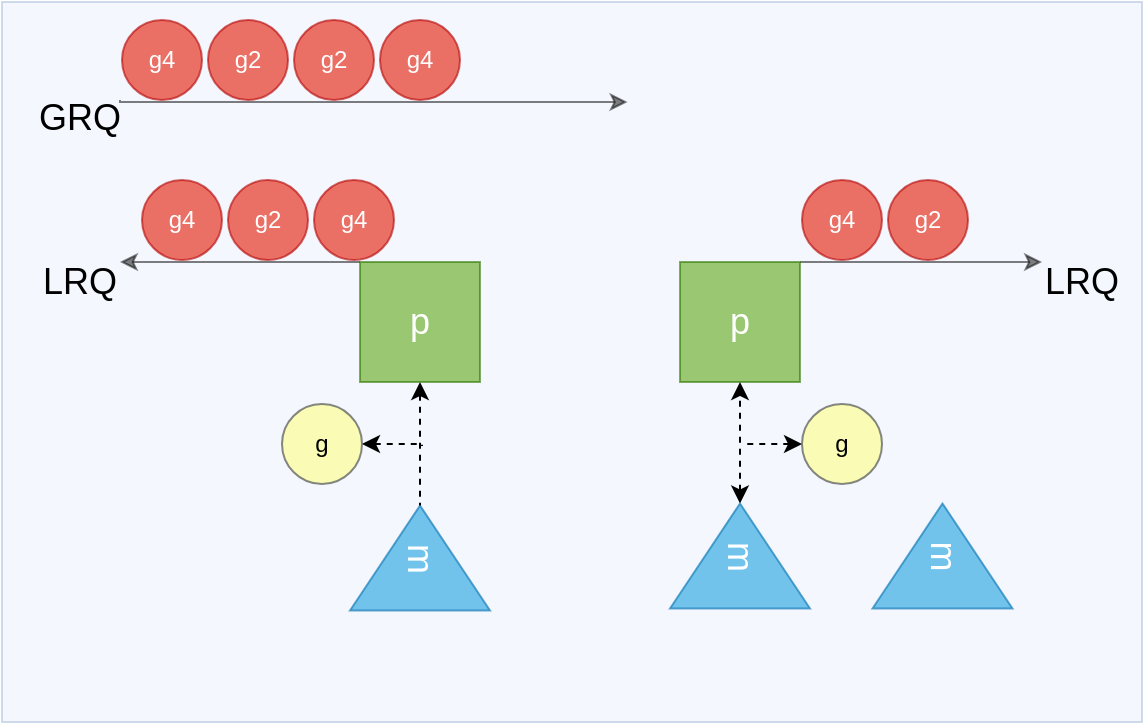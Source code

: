 <mxfile version="14.6.0" type="github">
  <diagram id="_2qSlpsZqI6r0q__r0mw" name="Page-1">
    <mxGraphModel dx="-8372" dy="523" grid="1" gridSize="10" guides="1" tooltips="1" connect="1" arrows="1" fold="1" page="1" pageScale="1" pageWidth="827" pageHeight="1169" math="0" shadow="0">
      <root>
        <mxCell id="0" />
        <mxCell id="1" parent="0" />
        <mxCell id="ltAjZ6txVGTBPOTmVnSM-1" value="" style="rounded=0;whiteSpace=wrap;html=1;strokeColor=#6c8ebf;fontSize=18;opacity=30;align=center;fillColor=#dae8fc;" vertex="1" parent="1">
          <mxGeometry x="9320" y="879" width="570" height="360" as="geometry" />
        </mxCell>
        <mxCell id="ltAjZ6txVGTBPOTmVnSM-2" value="m" style="triangle;strokeColor=#006EAF;opacity=60;align=center;rotation=90;aspect=fixed;fontSize=18;horizontal=1;flipH=1;flipV=1;html=1;whiteSpace=wrap;fillColor=#1ba1e2;fontColor=#ffffff;" vertex="1" parent="1">
          <mxGeometry x="9502.75" y="1122" width="52.5" height="70" as="geometry" />
        </mxCell>
        <mxCell id="ltAjZ6txVGTBPOTmVnSM-3" style="edgeStyle=orthogonalEdgeStyle;rounded=0;orthogonalLoop=1;jettySize=auto;html=1;exitX=0;exitY=0;exitDx=0;exitDy=0;entryX=1;entryY=0;entryDx=0;entryDy=0;startArrow=none;startFill=0;endArrow=classic;endFill=1;fontSize=18;opacity=50;" edge="1" parent="1">
          <mxGeometry relative="1" as="geometry">
            <mxPoint x="9499" y="1009" as="sourcePoint" />
            <mxPoint x="9379" y="1009" as="targetPoint" />
          </mxGeometry>
        </mxCell>
        <mxCell id="ltAjZ6txVGTBPOTmVnSM-4" style="edgeStyle=orthogonalEdgeStyle;rounded=0;orthogonalLoop=1;jettySize=auto;html=1;exitX=0.5;exitY=1;exitDx=0;exitDy=0;entryX=0;entryY=0.5;entryDx=0;entryDy=0;dashed=1;startArrow=classic;startFill=1;endArrow=none;endFill=0;fontSize=18;" edge="1" parent="1" source="ltAjZ6txVGTBPOTmVnSM-5" target="ltAjZ6txVGTBPOTmVnSM-2">
          <mxGeometry relative="1" as="geometry" />
        </mxCell>
        <mxCell id="ltAjZ6txVGTBPOTmVnSM-5" value="p" style="rounded=0;whiteSpace=wrap;html=1;strokeColor=#2D7600;opacity=60;align=center;fontSize=18;fillColor=#60a917;fontColor=#ffffff;" vertex="1" parent="1">
          <mxGeometry x="9499" y="1009" width="60" height="60" as="geometry" />
        </mxCell>
        <mxCell id="ltAjZ6txVGTBPOTmVnSM-6" style="edgeStyle=orthogonalEdgeStyle;rounded=0;orthogonalLoop=1;jettySize=auto;html=1;exitX=1;exitY=0;exitDx=0;exitDy=0;entryX=0;entryY=0;entryDx=0;entryDy=0;startArrow=none;startFill=0;endArrow=classic;endFill=1;fontSize=18;opacity=50;" edge="1" parent="1" source="ltAjZ6txVGTBPOTmVnSM-7" target="ltAjZ6txVGTBPOTmVnSM-11">
          <mxGeometry relative="1" as="geometry">
            <Array as="points">
              <mxPoint x="9780" y="1009" />
              <mxPoint x="9780" y="1009" />
            </Array>
          </mxGeometry>
        </mxCell>
        <mxCell id="ltAjZ6txVGTBPOTmVnSM-7" value="p" style="rounded=0;whiteSpace=wrap;html=1;strokeColor=#2D7600;opacity=60;align=center;fontSize=18;fillColor=#60a917;fontColor=#ffffff;" vertex="1" parent="1">
          <mxGeometry x="9659" y="1009" width="60" height="60" as="geometry" />
        </mxCell>
        <mxCell id="ltAjZ6txVGTBPOTmVnSM-8" value="LRQ" style="text;html=1;strokeColor=none;fillColor=none;align=center;verticalAlign=middle;whiteSpace=wrap;rounded=0;fontSize=18;opacity=30;" vertex="1" parent="1">
          <mxGeometry x="9339" y="1009" width="40" height="20" as="geometry" />
        </mxCell>
        <mxCell id="ltAjZ6txVGTBPOTmVnSM-9" style="edgeStyle=orthogonalEdgeStyle;rounded=0;orthogonalLoop=1;jettySize=auto;html=1;exitX=1;exitY=0;exitDx=0;exitDy=0;entryX=0.25;entryY=0;entryDx=0;entryDy=0;startArrow=none;startFill=0;endArrow=classic;endFill=1;fontSize=18;opacity=50;" edge="1" parent="1">
          <mxGeometry relative="1" as="geometry">
            <mxPoint x="9379" y="928" as="sourcePoint" />
            <mxPoint x="9632.75" y="929" as="targetPoint" />
            <Array as="points">
              <mxPoint x="9379" y="929" />
            </Array>
          </mxGeometry>
        </mxCell>
        <mxCell id="ltAjZ6txVGTBPOTmVnSM-10" value="GRQ" style="text;html=1;strokeColor=none;fillColor=none;align=center;verticalAlign=middle;whiteSpace=wrap;rounded=0;fontSize=18;opacity=30;" vertex="1" parent="1">
          <mxGeometry x="9339" y="927" width="40" height="20" as="geometry" />
        </mxCell>
        <mxCell id="ltAjZ6txVGTBPOTmVnSM-11" value="LRQ" style="text;html=1;strokeColor=none;fillColor=none;align=center;verticalAlign=middle;whiteSpace=wrap;rounded=0;fontSize=18;opacity=30;" vertex="1" parent="1">
          <mxGeometry x="9840" y="1009" width="40" height="20" as="geometry" />
        </mxCell>
        <mxCell id="ltAjZ6txVGTBPOTmVnSM-13" style="edgeStyle=orthogonalEdgeStyle;rounded=0;orthogonalLoop=1;jettySize=auto;html=1;exitX=0;exitY=0.5;exitDx=0;exitDy=0;entryX=0.5;entryY=1;entryDx=0;entryDy=0;dashed=1;startArrow=classic;startFill=1;endArrow=classic;endFill=1;fontSize=18;" edge="1" parent="1" source="ltAjZ6txVGTBPOTmVnSM-16" target="ltAjZ6txVGTBPOTmVnSM-7">
          <mxGeometry relative="1" as="geometry" />
        </mxCell>
        <mxCell id="ltAjZ6txVGTBPOTmVnSM-14" value="m" style="triangle;strokeColor=#006EAF;opacity=60;align=center;rotation=90;aspect=fixed;fontSize=18;horizontal=1;flipH=1;flipV=1;html=1;whiteSpace=wrap;fillColor=#1ba1e2;fontColor=#ffffff;" vertex="1" parent="1">
          <mxGeometry x="9764" y="1121" width="52.5" height="70" as="geometry" />
        </mxCell>
        <mxCell id="ltAjZ6txVGTBPOTmVnSM-16" value="m" style="triangle;strokeColor=#006EAF;opacity=60;align=center;rotation=90;aspect=fixed;fontSize=18;horizontal=1;flipH=1;flipV=1;html=1;whiteSpace=wrap;fillColor=#1ba1e2;fontColor=#ffffff;" vertex="1" parent="1">
          <mxGeometry x="9662.75" y="1121" width="52.5" height="70" as="geometry" />
        </mxCell>
        <mxCell id="ltAjZ6txVGTBPOTmVnSM-19" style="edgeStyle=orthogonalEdgeStyle;rounded=0;orthogonalLoop=1;jettySize=auto;html=1;exitX=0;exitY=0.5;exitDx=0;exitDy=0;dashed=1;startArrow=classic;startFill=1;endArrow=none;endFill=0;fontSize=12;" edge="1" parent="1" source="ltAjZ6txVGTBPOTmVnSM-20">
          <mxGeometry relative="1" as="geometry">
            <mxPoint x="9690" y="1099.944" as="targetPoint" />
          </mxGeometry>
        </mxCell>
        <mxCell id="ltAjZ6txVGTBPOTmVnSM-20" value="g" style="ellipse;whiteSpace=wrap;html=1;aspect=fixed;opacity=60;align=center;fillColor=#ffff88;strokeColor=#36393d;" vertex="1" parent="1">
          <mxGeometry x="9720" y="1080" width="40" height="40" as="geometry" />
        </mxCell>
        <mxCell id="ltAjZ6txVGTBPOTmVnSM-21" value="g4" style="ellipse;whiteSpace=wrap;html=1;aspect=fixed;opacity=60;align=center;fillColor=#e51400;strokeColor=#B20000;fontColor=#ffffff;" vertex="1" parent="1">
          <mxGeometry x="9509" y="888" width="40" height="40" as="geometry" />
        </mxCell>
        <mxCell id="ltAjZ6txVGTBPOTmVnSM-22" style="edgeStyle=orthogonalEdgeStyle;rounded=0;orthogonalLoop=1;jettySize=auto;html=1;exitX=1;exitY=0.5;exitDx=0;exitDy=0;dashed=1;startArrow=classic;startFill=1;endArrow=none;endFill=0;fontSize=12;" edge="1" parent="1" source="ltAjZ6txVGTBPOTmVnSM-23">
          <mxGeometry relative="1" as="geometry">
            <mxPoint x="9530" y="1101" as="targetPoint" />
          </mxGeometry>
        </mxCell>
        <mxCell id="ltAjZ6txVGTBPOTmVnSM-23" value="g" style="ellipse;whiteSpace=wrap;html=1;aspect=fixed;opacity=60;align=center;fillColor=#ffff88;strokeColor=#36393d;" vertex="1" parent="1">
          <mxGeometry x="9460" y="1080" width="40" height="40" as="geometry" />
        </mxCell>
        <mxCell id="ltAjZ6txVGTBPOTmVnSM-24" value="g4" style="ellipse;whiteSpace=wrap;html=1;aspect=fixed;opacity=60;align=center;fillColor=#e51400;strokeColor=#B20000;fontColor=#ffffff;" vertex="1" parent="1">
          <mxGeometry x="9380" y="888" width="40" height="40" as="geometry" />
        </mxCell>
        <mxCell id="ltAjZ6txVGTBPOTmVnSM-25" value="g2" style="ellipse;whiteSpace=wrap;html=1;aspect=fixed;opacity=60;align=center;fillColor=#e51400;strokeColor=#B20000;fontColor=#ffffff;" vertex="1" parent="1">
          <mxGeometry x="9423" y="888" width="40" height="40" as="geometry" />
        </mxCell>
        <mxCell id="ltAjZ6txVGTBPOTmVnSM-26" value="g2" style="ellipse;whiteSpace=wrap;html=1;aspect=fixed;opacity=60;align=center;fillColor=#e51400;strokeColor=#B20000;fontColor=#ffffff;" vertex="1" parent="1">
          <mxGeometry x="9433" y="968" width="40" height="40" as="geometry" />
        </mxCell>
        <mxCell id="ltAjZ6txVGTBPOTmVnSM-27" value="g4" style="ellipse;whiteSpace=wrap;html=1;aspect=fixed;opacity=60;align=center;fillColor=#e51400;strokeColor=#B20000;fontColor=#ffffff;" vertex="1" parent="1">
          <mxGeometry x="9390" y="968" width="40" height="40" as="geometry" />
        </mxCell>
        <mxCell id="ltAjZ6txVGTBPOTmVnSM-28" value="g2" style="ellipse;whiteSpace=wrap;html=1;aspect=fixed;opacity=60;align=center;fillColor=#e51400;strokeColor=#B20000;fontColor=#ffffff;" vertex="1" parent="1">
          <mxGeometry x="9763" y="968" width="40" height="40" as="geometry" />
        </mxCell>
        <mxCell id="ltAjZ6txVGTBPOTmVnSM-29" value="g4" style="ellipse;whiteSpace=wrap;html=1;aspect=fixed;opacity=60;align=center;fillColor=#e51400;strokeColor=#B20000;fontColor=#ffffff;" vertex="1" parent="1">
          <mxGeometry x="9720" y="968" width="40" height="40" as="geometry" />
        </mxCell>
        <mxCell id="ltAjZ6txVGTBPOTmVnSM-30" value="g2" style="ellipse;whiteSpace=wrap;html=1;aspect=fixed;opacity=60;align=center;fillColor=#e51400;strokeColor=#B20000;fontColor=#ffffff;" vertex="1" parent="1">
          <mxGeometry x="9466" y="888" width="40" height="40" as="geometry" />
        </mxCell>
        <mxCell id="ltAjZ6txVGTBPOTmVnSM-31" value="g4" style="ellipse;whiteSpace=wrap;html=1;aspect=fixed;opacity=60;align=center;fillColor=#e51400;strokeColor=#B20000;fontColor=#ffffff;" vertex="1" parent="1">
          <mxGeometry x="9476" y="968" width="40" height="40" as="geometry" />
        </mxCell>
      </root>
    </mxGraphModel>
  </diagram>
</mxfile>
